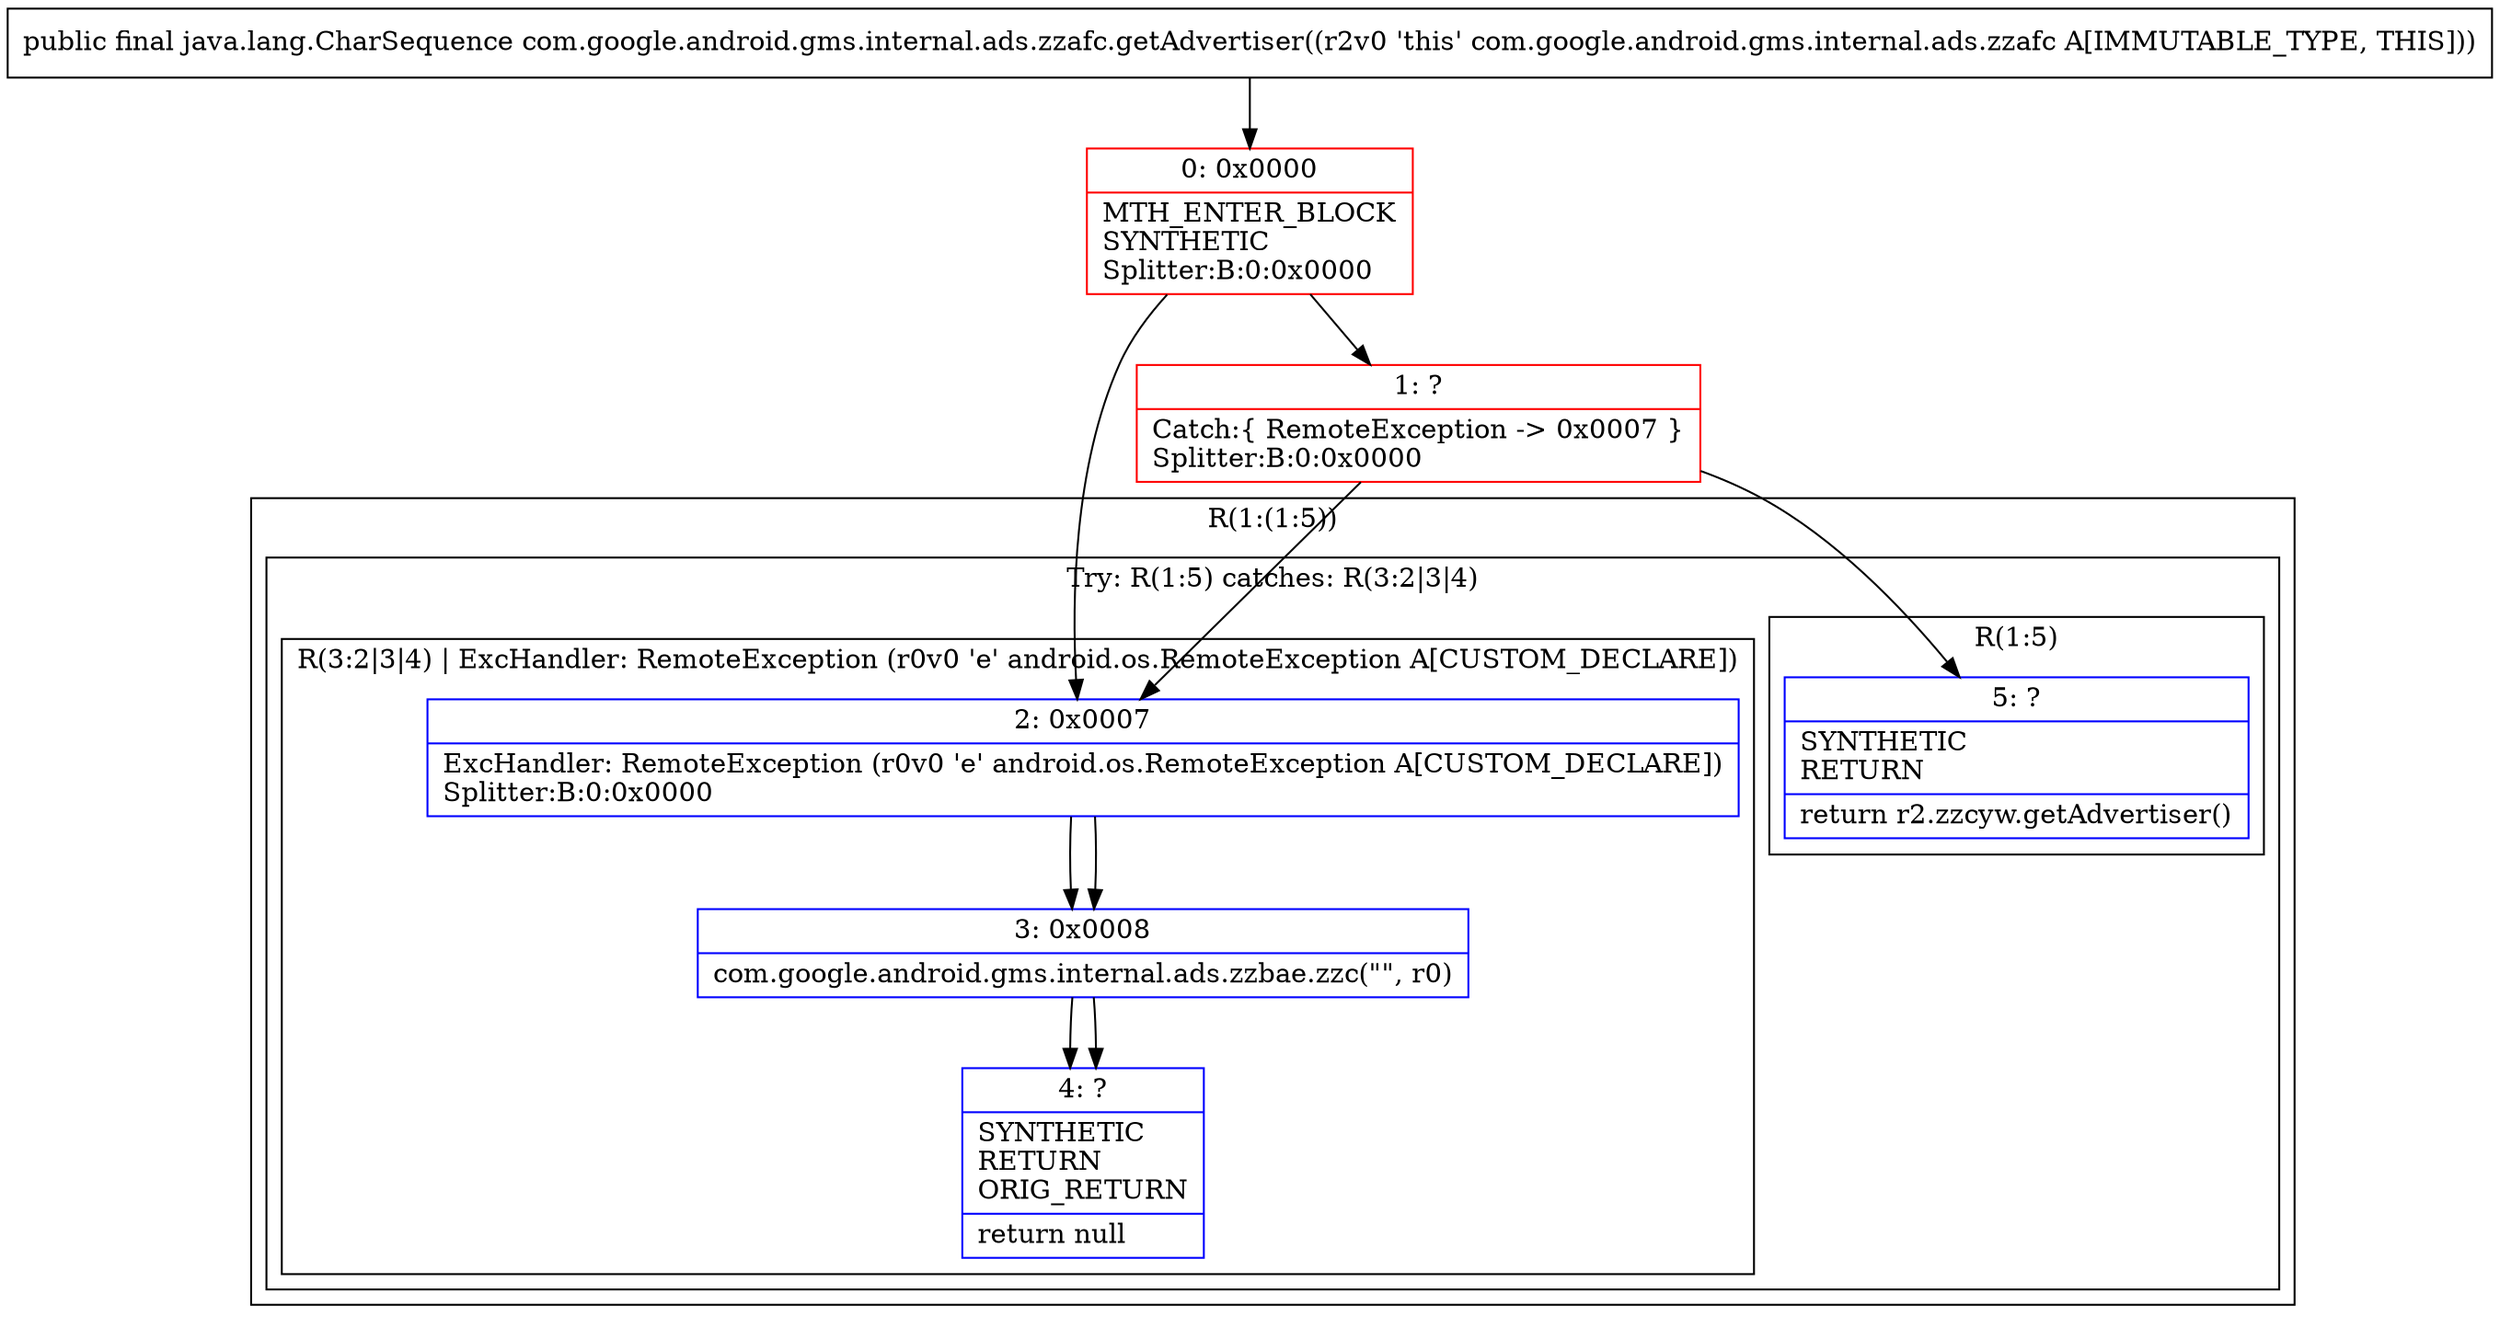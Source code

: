 digraph "CFG forcom.google.android.gms.internal.ads.zzafc.getAdvertiser()Ljava\/lang\/CharSequence;" {
subgraph cluster_Region_1525521237 {
label = "R(1:(1:5))";
node [shape=record,color=blue];
subgraph cluster_TryCatchRegion_343701874 {
label = "Try: R(1:5) catches: R(3:2|3|4)";
node [shape=record,color=blue];
subgraph cluster_Region_1414630232 {
label = "R(1:5)";
node [shape=record,color=blue];
Node_5 [shape=record,label="{5\:\ ?|SYNTHETIC\lRETURN\l|return r2.zzcyw.getAdvertiser()\l}"];
}
subgraph cluster_Region_913182479 {
label = "R(3:2|3|4) | ExcHandler: RemoteException (r0v0 'e' android.os.RemoteException A[CUSTOM_DECLARE])\l";
node [shape=record,color=blue];
Node_2 [shape=record,label="{2\:\ 0x0007|ExcHandler: RemoteException (r0v0 'e' android.os.RemoteException A[CUSTOM_DECLARE])\lSplitter:B:0:0x0000\l}"];
Node_3 [shape=record,label="{3\:\ 0x0008|com.google.android.gms.internal.ads.zzbae.zzc(\"\", r0)\l}"];
Node_4 [shape=record,label="{4\:\ ?|SYNTHETIC\lRETURN\lORIG_RETURN\l|return null\l}"];
}
}
}
subgraph cluster_Region_913182479 {
label = "R(3:2|3|4) | ExcHandler: RemoteException (r0v0 'e' android.os.RemoteException A[CUSTOM_DECLARE])\l";
node [shape=record,color=blue];
Node_2 [shape=record,label="{2\:\ 0x0007|ExcHandler: RemoteException (r0v0 'e' android.os.RemoteException A[CUSTOM_DECLARE])\lSplitter:B:0:0x0000\l}"];
Node_3 [shape=record,label="{3\:\ 0x0008|com.google.android.gms.internal.ads.zzbae.zzc(\"\", r0)\l}"];
Node_4 [shape=record,label="{4\:\ ?|SYNTHETIC\lRETURN\lORIG_RETURN\l|return null\l}"];
}
Node_0 [shape=record,color=red,label="{0\:\ 0x0000|MTH_ENTER_BLOCK\lSYNTHETIC\lSplitter:B:0:0x0000\l}"];
Node_1 [shape=record,color=red,label="{1\:\ ?|Catch:\{ RemoteException \-\> 0x0007 \}\lSplitter:B:0:0x0000\l}"];
MethodNode[shape=record,label="{public final java.lang.CharSequence com.google.android.gms.internal.ads.zzafc.getAdvertiser((r2v0 'this' com.google.android.gms.internal.ads.zzafc A[IMMUTABLE_TYPE, THIS])) }"];
MethodNode -> Node_0;
Node_2 -> Node_3;
Node_3 -> Node_4;
Node_2 -> Node_3;
Node_3 -> Node_4;
Node_0 -> Node_1;
Node_0 -> Node_2;
Node_1 -> Node_2;
Node_1 -> Node_5;
}

